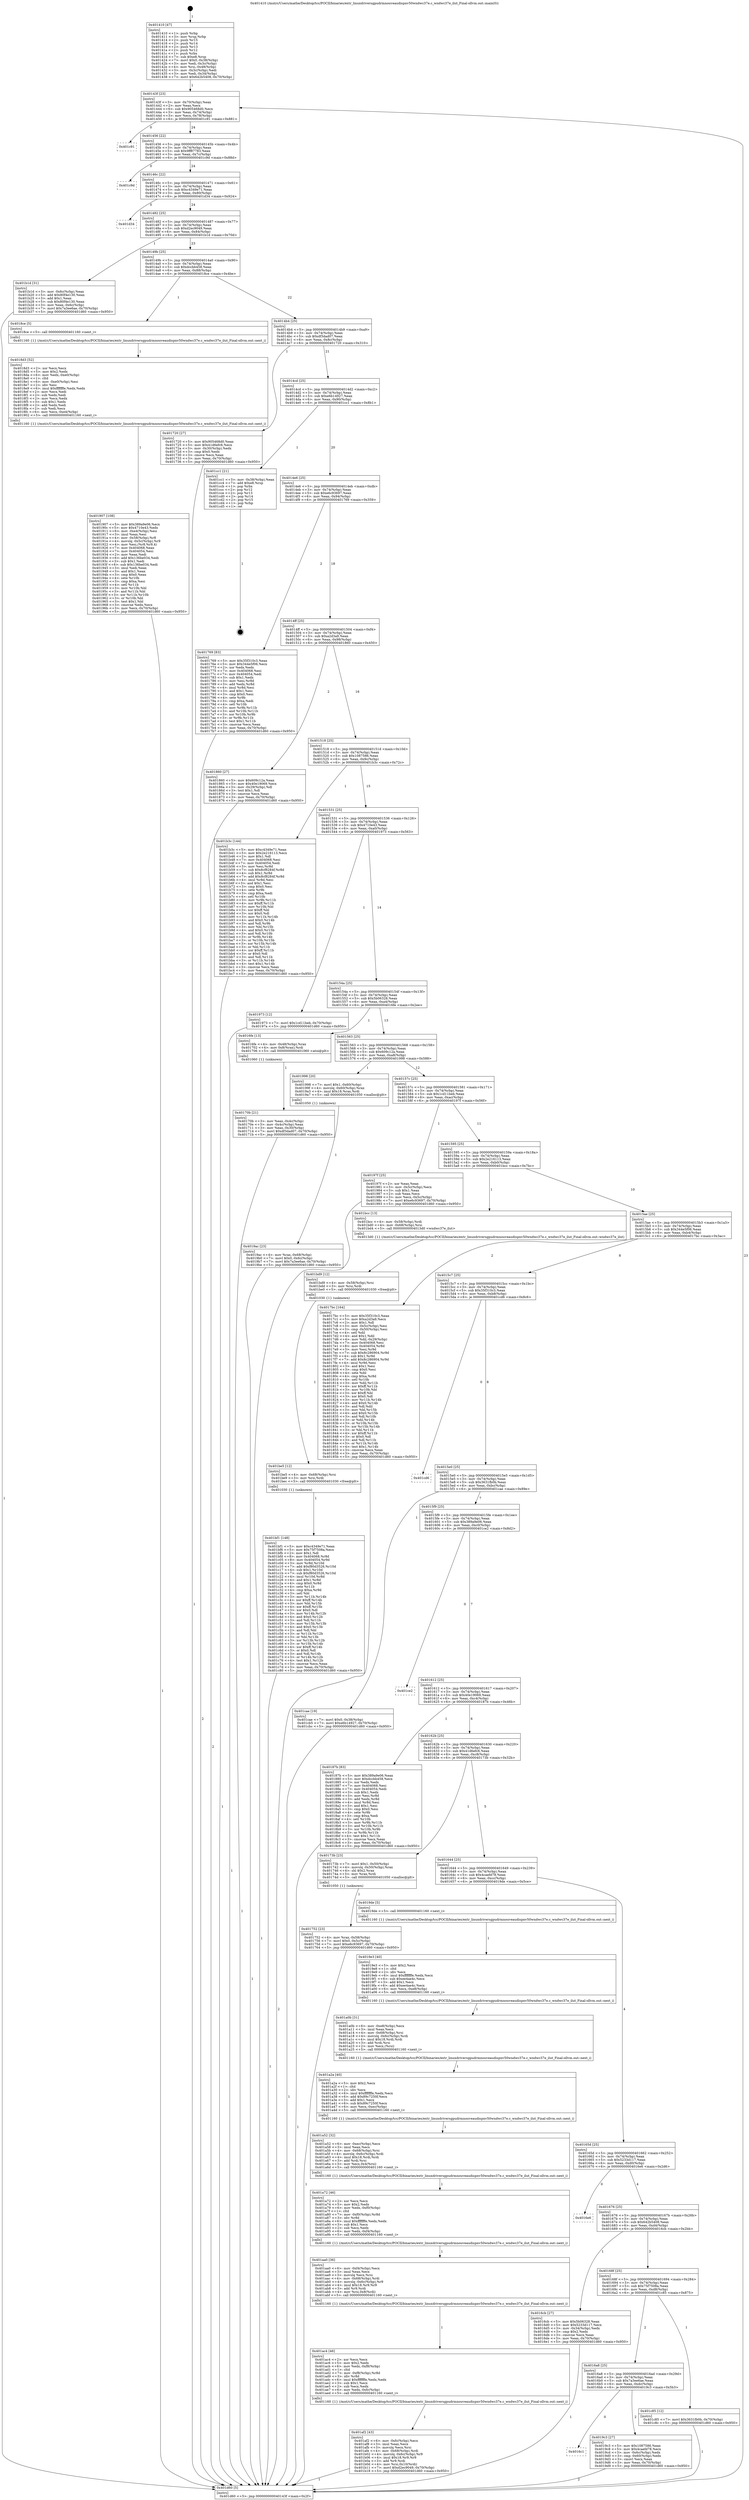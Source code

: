 digraph "0x401410" {
  label = "0x401410 (/mnt/c/Users/mathe/Desktop/tcc/POCII/binaries/extr_linuxdriversgpudrmnouveaudispnv50wndwc37e.c_wndwc37e_ilut_Final-ollvm.out::main(0))"
  labelloc = "t"
  node[shape=record]

  Entry [label="",width=0.3,height=0.3,shape=circle,fillcolor=black,style=filled]
  "0x40143f" [label="{
     0x40143f [23]\l
     | [instrs]\l
     &nbsp;&nbsp;0x40143f \<+3\>: mov -0x70(%rbp),%eax\l
     &nbsp;&nbsp;0x401442 \<+2\>: mov %eax,%ecx\l
     &nbsp;&nbsp;0x401444 \<+6\>: sub $0x905468d0,%ecx\l
     &nbsp;&nbsp;0x40144a \<+3\>: mov %eax,-0x74(%rbp)\l
     &nbsp;&nbsp;0x40144d \<+3\>: mov %ecx,-0x78(%rbp)\l
     &nbsp;&nbsp;0x401450 \<+6\>: je 0000000000401c91 \<main+0x881\>\l
  }"]
  "0x401c91" [label="{
     0x401c91\l
  }", style=dashed]
  "0x401456" [label="{
     0x401456 [22]\l
     | [instrs]\l
     &nbsp;&nbsp;0x401456 \<+5\>: jmp 000000000040145b \<main+0x4b\>\l
     &nbsp;&nbsp;0x40145b \<+3\>: mov -0x74(%rbp),%eax\l
     &nbsp;&nbsp;0x40145e \<+5\>: sub $0x9ff87783,%eax\l
     &nbsp;&nbsp;0x401463 \<+3\>: mov %eax,-0x7c(%rbp)\l
     &nbsp;&nbsp;0x401466 \<+6\>: je 0000000000401c9d \<main+0x88d\>\l
  }"]
  Exit [label="",width=0.3,height=0.3,shape=circle,fillcolor=black,style=filled,peripheries=2]
  "0x401c9d" [label="{
     0x401c9d\l
  }", style=dashed]
  "0x40146c" [label="{
     0x40146c [22]\l
     | [instrs]\l
     &nbsp;&nbsp;0x40146c \<+5\>: jmp 0000000000401471 \<main+0x61\>\l
     &nbsp;&nbsp;0x401471 \<+3\>: mov -0x74(%rbp),%eax\l
     &nbsp;&nbsp;0x401474 \<+5\>: sub $0xc4349e71,%eax\l
     &nbsp;&nbsp;0x401479 \<+3\>: mov %eax,-0x80(%rbp)\l
     &nbsp;&nbsp;0x40147c \<+6\>: je 0000000000401d34 \<main+0x924\>\l
  }"]
  "0x401bf1" [label="{
     0x401bf1 [148]\l
     | [instrs]\l
     &nbsp;&nbsp;0x401bf1 \<+5\>: mov $0xc4349e71,%eax\l
     &nbsp;&nbsp;0x401bf6 \<+5\>: mov $0x75f7508a,%ecx\l
     &nbsp;&nbsp;0x401bfb \<+2\>: mov $0x1,%dl\l
     &nbsp;&nbsp;0x401bfd \<+8\>: mov 0x404068,%r8d\l
     &nbsp;&nbsp;0x401c05 \<+8\>: mov 0x404054,%r9d\l
     &nbsp;&nbsp;0x401c0d \<+3\>: mov %r8d,%r10d\l
     &nbsp;&nbsp;0x401c10 \<+7\>: add $0xf80d3526,%r10d\l
     &nbsp;&nbsp;0x401c17 \<+4\>: sub $0x1,%r10d\l
     &nbsp;&nbsp;0x401c1b \<+7\>: sub $0xf80d3526,%r10d\l
     &nbsp;&nbsp;0x401c22 \<+4\>: imul %r10d,%r8d\l
     &nbsp;&nbsp;0x401c26 \<+4\>: and $0x1,%r8d\l
     &nbsp;&nbsp;0x401c2a \<+4\>: cmp $0x0,%r8d\l
     &nbsp;&nbsp;0x401c2e \<+4\>: sete %r11b\l
     &nbsp;&nbsp;0x401c32 \<+4\>: cmp $0xa,%r9d\l
     &nbsp;&nbsp;0x401c36 \<+3\>: setl %bl\l
     &nbsp;&nbsp;0x401c39 \<+3\>: mov %r11b,%r14b\l
     &nbsp;&nbsp;0x401c3c \<+4\>: xor $0xff,%r14b\l
     &nbsp;&nbsp;0x401c40 \<+3\>: mov %bl,%r15b\l
     &nbsp;&nbsp;0x401c43 \<+4\>: xor $0xff,%r15b\l
     &nbsp;&nbsp;0x401c47 \<+3\>: xor $0x0,%dl\l
     &nbsp;&nbsp;0x401c4a \<+3\>: mov %r14b,%r12b\l
     &nbsp;&nbsp;0x401c4d \<+4\>: and $0x0,%r12b\l
     &nbsp;&nbsp;0x401c51 \<+3\>: and %dl,%r11b\l
     &nbsp;&nbsp;0x401c54 \<+3\>: mov %r15b,%r13b\l
     &nbsp;&nbsp;0x401c57 \<+4\>: and $0x0,%r13b\l
     &nbsp;&nbsp;0x401c5b \<+2\>: and %dl,%bl\l
     &nbsp;&nbsp;0x401c5d \<+3\>: or %r11b,%r12b\l
     &nbsp;&nbsp;0x401c60 \<+3\>: or %bl,%r13b\l
     &nbsp;&nbsp;0x401c63 \<+3\>: xor %r13b,%r12b\l
     &nbsp;&nbsp;0x401c66 \<+3\>: or %r15b,%r14b\l
     &nbsp;&nbsp;0x401c69 \<+4\>: xor $0xff,%r14b\l
     &nbsp;&nbsp;0x401c6d \<+3\>: or $0x0,%dl\l
     &nbsp;&nbsp;0x401c70 \<+3\>: and %dl,%r14b\l
     &nbsp;&nbsp;0x401c73 \<+3\>: or %r14b,%r12b\l
     &nbsp;&nbsp;0x401c76 \<+4\>: test $0x1,%r12b\l
     &nbsp;&nbsp;0x401c7a \<+3\>: cmovne %ecx,%eax\l
     &nbsp;&nbsp;0x401c7d \<+3\>: mov %eax,-0x70(%rbp)\l
     &nbsp;&nbsp;0x401c80 \<+5\>: jmp 0000000000401d60 \<main+0x950\>\l
  }"]
  "0x401d34" [label="{
     0x401d34\l
  }", style=dashed]
  "0x401482" [label="{
     0x401482 [25]\l
     | [instrs]\l
     &nbsp;&nbsp;0x401482 \<+5\>: jmp 0000000000401487 \<main+0x77\>\l
     &nbsp;&nbsp;0x401487 \<+3\>: mov -0x74(%rbp),%eax\l
     &nbsp;&nbsp;0x40148a \<+5\>: sub $0xd2ec9049,%eax\l
     &nbsp;&nbsp;0x40148f \<+6\>: mov %eax,-0x84(%rbp)\l
     &nbsp;&nbsp;0x401495 \<+6\>: je 0000000000401b1d \<main+0x70d\>\l
  }"]
  "0x401be5" [label="{
     0x401be5 [12]\l
     | [instrs]\l
     &nbsp;&nbsp;0x401be5 \<+4\>: mov -0x68(%rbp),%rsi\l
     &nbsp;&nbsp;0x401be9 \<+3\>: mov %rsi,%rdi\l
     &nbsp;&nbsp;0x401bec \<+5\>: call 0000000000401030 \<free@plt\>\l
     | [calls]\l
     &nbsp;&nbsp;0x401030 \{1\} (unknown)\l
  }"]
  "0x401b1d" [label="{
     0x401b1d [31]\l
     | [instrs]\l
     &nbsp;&nbsp;0x401b1d \<+3\>: mov -0x6c(%rbp),%eax\l
     &nbsp;&nbsp;0x401b20 \<+5\>: add $0x80f4e130,%eax\l
     &nbsp;&nbsp;0x401b25 \<+3\>: add $0x1,%eax\l
     &nbsp;&nbsp;0x401b28 \<+5\>: sub $0x80f4e130,%eax\l
     &nbsp;&nbsp;0x401b2d \<+3\>: mov %eax,-0x6c(%rbp)\l
     &nbsp;&nbsp;0x401b30 \<+7\>: movl $0x7a3ee6ae,-0x70(%rbp)\l
     &nbsp;&nbsp;0x401b37 \<+5\>: jmp 0000000000401d60 \<main+0x950\>\l
  }"]
  "0x40149b" [label="{
     0x40149b [25]\l
     | [instrs]\l
     &nbsp;&nbsp;0x40149b \<+5\>: jmp 00000000004014a0 \<main+0x90\>\l
     &nbsp;&nbsp;0x4014a0 \<+3\>: mov -0x74(%rbp),%eax\l
     &nbsp;&nbsp;0x4014a3 \<+5\>: sub $0xdccbb458,%eax\l
     &nbsp;&nbsp;0x4014a8 \<+6\>: mov %eax,-0x88(%rbp)\l
     &nbsp;&nbsp;0x4014ae \<+6\>: je 00000000004018ce \<main+0x4be\>\l
  }"]
  "0x401bd9" [label="{
     0x401bd9 [12]\l
     | [instrs]\l
     &nbsp;&nbsp;0x401bd9 \<+4\>: mov -0x58(%rbp),%rsi\l
     &nbsp;&nbsp;0x401bdd \<+3\>: mov %rsi,%rdi\l
     &nbsp;&nbsp;0x401be0 \<+5\>: call 0000000000401030 \<free@plt\>\l
     | [calls]\l
     &nbsp;&nbsp;0x401030 \{1\} (unknown)\l
  }"]
  "0x4018ce" [label="{
     0x4018ce [5]\l
     | [instrs]\l
     &nbsp;&nbsp;0x4018ce \<+5\>: call 0000000000401160 \<next_i\>\l
     | [calls]\l
     &nbsp;&nbsp;0x401160 \{1\} (/mnt/c/Users/mathe/Desktop/tcc/POCII/binaries/extr_linuxdriversgpudrmnouveaudispnv50wndwc37e.c_wndwc37e_ilut_Final-ollvm.out::next_i)\l
  }"]
  "0x4014b4" [label="{
     0x4014b4 [25]\l
     | [instrs]\l
     &nbsp;&nbsp;0x4014b4 \<+5\>: jmp 00000000004014b9 \<main+0xa9\>\l
     &nbsp;&nbsp;0x4014b9 \<+3\>: mov -0x74(%rbp),%eax\l
     &nbsp;&nbsp;0x4014bc \<+5\>: sub $0xdf3dad07,%eax\l
     &nbsp;&nbsp;0x4014c1 \<+6\>: mov %eax,-0x8c(%rbp)\l
     &nbsp;&nbsp;0x4014c7 \<+6\>: je 0000000000401720 \<main+0x310\>\l
  }"]
  "0x401af2" [label="{
     0x401af2 [43]\l
     | [instrs]\l
     &nbsp;&nbsp;0x401af2 \<+6\>: mov -0xfc(%rbp),%ecx\l
     &nbsp;&nbsp;0x401af8 \<+3\>: imul %eax,%ecx\l
     &nbsp;&nbsp;0x401afb \<+3\>: movslq %ecx,%rsi\l
     &nbsp;&nbsp;0x401afe \<+4\>: mov -0x68(%rbp),%rdi\l
     &nbsp;&nbsp;0x401b02 \<+4\>: movslq -0x6c(%rbp),%r9\l
     &nbsp;&nbsp;0x401b06 \<+4\>: imul $0x18,%r9,%r9\l
     &nbsp;&nbsp;0x401b0a \<+3\>: add %r9,%rdi\l
     &nbsp;&nbsp;0x401b0d \<+4\>: mov %rsi,0x10(%rdi)\l
     &nbsp;&nbsp;0x401b11 \<+7\>: movl $0xd2ec9049,-0x70(%rbp)\l
     &nbsp;&nbsp;0x401b18 \<+5\>: jmp 0000000000401d60 \<main+0x950\>\l
  }"]
  "0x401720" [label="{
     0x401720 [27]\l
     | [instrs]\l
     &nbsp;&nbsp;0x401720 \<+5\>: mov $0x905468d0,%eax\l
     &nbsp;&nbsp;0x401725 \<+5\>: mov $0x41d6efc6,%ecx\l
     &nbsp;&nbsp;0x40172a \<+3\>: mov -0x30(%rbp),%edx\l
     &nbsp;&nbsp;0x40172d \<+3\>: cmp $0x0,%edx\l
     &nbsp;&nbsp;0x401730 \<+3\>: cmove %ecx,%eax\l
     &nbsp;&nbsp;0x401733 \<+3\>: mov %eax,-0x70(%rbp)\l
     &nbsp;&nbsp;0x401736 \<+5\>: jmp 0000000000401d60 \<main+0x950\>\l
  }"]
  "0x4014cd" [label="{
     0x4014cd [25]\l
     | [instrs]\l
     &nbsp;&nbsp;0x4014cd \<+5\>: jmp 00000000004014d2 \<main+0xc2\>\l
     &nbsp;&nbsp;0x4014d2 \<+3\>: mov -0x74(%rbp),%eax\l
     &nbsp;&nbsp;0x4014d5 \<+5\>: sub $0xe6b14927,%eax\l
     &nbsp;&nbsp;0x4014da \<+6\>: mov %eax,-0x90(%rbp)\l
     &nbsp;&nbsp;0x4014e0 \<+6\>: je 0000000000401cc1 \<main+0x8b1\>\l
  }"]
  "0x401ac4" [label="{
     0x401ac4 [46]\l
     | [instrs]\l
     &nbsp;&nbsp;0x401ac4 \<+2\>: xor %ecx,%ecx\l
     &nbsp;&nbsp;0x401ac6 \<+5\>: mov $0x2,%edx\l
     &nbsp;&nbsp;0x401acb \<+6\>: mov %edx,-0xf8(%rbp)\l
     &nbsp;&nbsp;0x401ad1 \<+1\>: cltd\l
     &nbsp;&nbsp;0x401ad2 \<+7\>: mov -0xf8(%rbp),%r8d\l
     &nbsp;&nbsp;0x401ad9 \<+3\>: idiv %r8d\l
     &nbsp;&nbsp;0x401adc \<+6\>: imul $0xfffffffe,%edx,%edx\l
     &nbsp;&nbsp;0x401ae2 \<+3\>: sub $0x1,%ecx\l
     &nbsp;&nbsp;0x401ae5 \<+2\>: sub %ecx,%edx\l
     &nbsp;&nbsp;0x401ae7 \<+6\>: mov %edx,-0xfc(%rbp)\l
     &nbsp;&nbsp;0x401aed \<+5\>: call 0000000000401160 \<next_i\>\l
     | [calls]\l
     &nbsp;&nbsp;0x401160 \{1\} (/mnt/c/Users/mathe/Desktop/tcc/POCII/binaries/extr_linuxdriversgpudrmnouveaudispnv50wndwc37e.c_wndwc37e_ilut_Final-ollvm.out::next_i)\l
  }"]
  "0x401cc1" [label="{
     0x401cc1 [21]\l
     | [instrs]\l
     &nbsp;&nbsp;0x401cc1 \<+3\>: mov -0x38(%rbp),%eax\l
     &nbsp;&nbsp;0x401cc4 \<+7\>: add $0xe8,%rsp\l
     &nbsp;&nbsp;0x401ccb \<+1\>: pop %rbx\l
     &nbsp;&nbsp;0x401ccc \<+2\>: pop %r12\l
     &nbsp;&nbsp;0x401cce \<+2\>: pop %r13\l
     &nbsp;&nbsp;0x401cd0 \<+2\>: pop %r14\l
     &nbsp;&nbsp;0x401cd2 \<+2\>: pop %r15\l
     &nbsp;&nbsp;0x401cd4 \<+1\>: pop %rbp\l
     &nbsp;&nbsp;0x401cd5 \<+1\>: ret\l
  }"]
  "0x4014e6" [label="{
     0x4014e6 [25]\l
     | [instrs]\l
     &nbsp;&nbsp;0x4014e6 \<+5\>: jmp 00000000004014eb \<main+0xdb\>\l
     &nbsp;&nbsp;0x4014eb \<+3\>: mov -0x74(%rbp),%eax\l
     &nbsp;&nbsp;0x4014ee \<+5\>: sub $0xe6c93697,%eax\l
     &nbsp;&nbsp;0x4014f3 \<+6\>: mov %eax,-0x94(%rbp)\l
     &nbsp;&nbsp;0x4014f9 \<+6\>: je 0000000000401769 \<main+0x359\>\l
  }"]
  "0x401aa0" [label="{
     0x401aa0 [36]\l
     | [instrs]\l
     &nbsp;&nbsp;0x401aa0 \<+6\>: mov -0xf4(%rbp),%ecx\l
     &nbsp;&nbsp;0x401aa6 \<+3\>: imul %eax,%ecx\l
     &nbsp;&nbsp;0x401aa9 \<+3\>: movslq %ecx,%rsi\l
     &nbsp;&nbsp;0x401aac \<+4\>: mov -0x68(%rbp),%rdi\l
     &nbsp;&nbsp;0x401ab0 \<+4\>: movslq -0x6c(%rbp),%r9\l
     &nbsp;&nbsp;0x401ab4 \<+4\>: imul $0x18,%r9,%r9\l
     &nbsp;&nbsp;0x401ab8 \<+3\>: add %r9,%rdi\l
     &nbsp;&nbsp;0x401abb \<+4\>: mov %rsi,0x8(%rdi)\l
     &nbsp;&nbsp;0x401abf \<+5\>: call 0000000000401160 \<next_i\>\l
     | [calls]\l
     &nbsp;&nbsp;0x401160 \{1\} (/mnt/c/Users/mathe/Desktop/tcc/POCII/binaries/extr_linuxdriversgpudrmnouveaudispnv50wndwc37e.c_wndwc37e_ilut_Final-ollvm.out::next_i)\l
  }"]
  "0x401769" [label="{
     0x401769 [83]\l
     | [instrs]\l
     &nbsp;&nbsp;0x401769 \<+5\>: mov $0x35f310c3,%eax\l
     &nbsp;&nbsp;0x40176e \<+5\>: mov $0x344e5f06,%ecx\l
     &nbsp;&nbsp;0x401773 \<+2\>: xor %edx,%edx\l
     &nbsp;&nbsp;0x401775 \<+7\>: mov 0x404068,%esi\l
     &nbsp;&nbsp;0x40177c \<+7\>: mov 0x404054,%edi\l
     &nbsp;&nbsp;0x401783 \<+3\>: sub $0x1,%edx\l
     &nbsp;&nbsp;0x401786 \<+3\>: mov %esi,%r8d\l
     &nbsp;&nbsp;0x401789 \<+3\>: add %edx,%r8d\l
     &nbsp;&nbsp;0x40178c \<+4\>: imul %r8d,%esi\l
     &nbsp;&nbsp;0x401790 \<+3\>: and $0x1,%esi\l
     &nbsp;&nbsp;0x401793 \<+3\>: cmp $0x0,%esi\l
     &nbsp;&nbsp;0x401796 \<+4\>: sete %r9b\l
     &nbsp;&nbsp;0x40179a \<+3\>: cmp $0xa,%edi\l
     &nbsp;&nbsp;0x40179d \<+4\>: setl %r10b\l
     &nbsp;&nbsp;0x4017a1 \<+3\>: mov %r9b,%r11b\l
     &nbsp;&nbsp;0x4017a4 \<+3\>: and %r10b,%r11b\l
     &nbsp;&nbsp;0x4017a7 \<+3\>: xor %r10b,%r9b\l
     &nbsp;&nbsp;0x4017aa \<+3\>: or %r9b,%r11b\l
     &nbsp;&nbsp;0x4017ad \<+4\>: test $0x1,%r11b\l
     &nbsp;&nbsp;0x4017b1 \<+3\>: cmovne %ecx,%eax\l
     &nbsp;&nbsp;0x4017b4 \<+3\>: mov %eax,-0x70(%rbp)\l
     &nbsp;&nbsp;0x4017b7 \<+5\>: jmp 0000000000401d60 \<main+0x950\>\l
  }"]
  "0x4014ff" [label="{
     0x4014ff [25]\l
     | [instrs]\l
     &nbsp;&nbsp;0x4014ff \<+5\>: jmp 0000000000401504 \<main+0xf4\>\l
     &nbsp;&nbsp;0x401504 \<+3\>: mov -0x74(%rbp),%eax\l
     &nbsp;&nbsp;0x401507 \<+5\>: sub $0xa2d3a9,%eax\l
     &nbsp;&nbsp;0x40150c \<+6\>: mov %eax,-0x98(%rbp)\l
     &nbsp;&nbsp;0x401512 \<+6\>: je 0000000000401860 \<main+0x450\>\l
  }"]
  "0x401a72" [label="{
     0x401a72 [46]\l
     | [instrs]\l
     &nbsp;&nbsp;0x401a72 \<+2\>: xor %ecx,%ecx\l
     &nbsp;&nbsp;0x401a74 \<+5\>: mov $0x2,%edx\l
     &nbsp;&nbsp;0x401a79 \<+6\>: mov %edx,-0xf0(%rbp)\l
     &nbsp;&nbsp;0x401a7f \<+1\>: cltd\l
     &nbsp;&nbsp;0x401a80 \<+7\>: mov -0xf0(%rbp),%r8d\l
     &nbsp;&nbsp;0x401a87 \<+3\>: idiv %r8d\l
     &nbsp;&nbsp;0x401a8a \<+6\>: imul $0xfffffffe,%edx,%edx\l
     &nbsp;&nbsp;0x401a90 \<+3\>: sub $0x1,%ecx\l
     &nbsp;&nbsp;0x401a93 \<+2\>: sub %ecx,%edx\l
     &nbsp;&nbsp;0x401a95 \<+6\>: mov %edx,-0xf4(%rbp)\l
     &nbsp;&nbsp;0x401a9b \<+5\>: call 0000000000401160 \<next_i\>\l
     | [calls]\l
     &nbsp;&nbsp;0x401160 \{1\} (/mnt/c/Users/mathe/Desktop/tcc/POCII/binaries/extr_linuxdriversgpudrmnouveaudispnv50wndwc37e.c_wndwc37e_ilut_Final-ollvm.out::next_i)\l
  }"]
  "0x401860" [label="{
     0x401860 [27]\l
     | [instrs]\l
     &nbsp;&nbsp;0x401860 \<+5\>: mov $0x609c12a,%eax\l
     &nbsp;&nbsp;0x401865 \<+5\>: mov $0x40e19069,%ecx\l
     &nbsp;&nbsp;0x40186a \<+3\>: mov -0x29(%rbp),%dl\l
     &nbsp;&nbsp;0x40186d \<+3\>: test $0x1,%dl\l
     &nbsp;&nbsp;0x401870 \<+3\>: cmovne %ecx,%eax\l
     &nbsp;&nbsp;0x401873 \<+3\>: mov %eax,-0x70(%rbp)\l
     &nbsp;&nbsp;0x401876 \<+5\>: jmp 0000000000401d60 \<main+0x950\>\l
  }"]
  "0x401518" [label="{
     0x401518 [25]\l
     | [instrs]\l
     &nbsp;&nbsp;0x401518 \<+5\>: jmp 000000000040151d \<main+0x10d\>\l
     &nbsp;&nbsp;0x40151d \<+3\>: mov -0x74(%rbp),%eax\l
     &nbsp;&nbsp;0x401520 \<+5\>: sub $0x1087586,%eax\l
     &nbsp;&nbsp;0x401525 \<+6\>: mov %eax,-0x9c(%rbp)\l
     &nbsp;&nbsp;0x40152b \<+6\>: je 0000000000401b3c \<main+0x72c\>\l
  }"]
  "0x401a52" [label="{
     0x401a52 [32]\l
     | [instrs]\l
     &nbsp;&nbsp;0x401a52 \<+6\>: mov -0xec(%rbp),%ecx\l
     &nbsp;&nbsp;0x401a58 \<+3\>: imul %eax,%ecx\l
     &nbsp;&nbsp;0x401a5b \<+4\>: mov -0x68(%rbp),%rsi\l
     &nbsp;&nbsp;0x401a5f \<+4\>: movslq -0x6c(%rbp),%rdi\l
     &nbsp;&nbsp;0x401a63 \<+4\>: imul $0x18,%rdi,%rdi\l
     &nbsp;&nbsp;0x401a67 \<+3\>: add %rdi,%rsi\l
     &nbsp;&nbsp;0x401a6a \<+3\>: mov %ecx,0x4(%rsi)\l
     &nbsp;&nbsp;0x401a6d \<+5\>: call 0000000000401160 \<next_i\>\l
     | [calls]\l
     &nbsp;&nbsp;0x401160 \{1\} (/mnt/c/Users/mathe/Desktop/tcc/POCII/binaries/extr_linuxdriversgpudrmnouveaudispnv50wndwc37e.c_wndwc37e_ilut_Final-ollvm.out::next_i)\l
  }"]
  "0x401b3c" [label="{
     0x401b3c [144]\l
     | [instrs]\l
     &nbsp;&nbsp;0x401b3c \<+5\>: mov $0xc4349e71,%eax\l
     &nbsp;&nbsp;0x401b41 \<+5\>: mov $0x2e216113,%ecx\l
     &nbsp;&nbsp;0x401b46 \<+2\>: mov $0x1,%dl\l
     &nbsp;&nbsp;0x401b48 \<+7\>: mov 0x404068,%esi\l
     &nbsp;&nbsp;0x401b4f \<+7\>: mov 0x404054,%edi\l
     &nbsp;&nbsp;0x401b56 \<+3\>: mov %esi,%r8d\l
     &nbsp;&nbsp;0x401b59 \<+7\>: sub $0x8cf8284f,%r8d\l
     &nbsp;&nbsp;0x401b60 \<+4\>: sub $0x1,%r8d\l
     &nbsp;&nbsp;0x401b64 \<+7\>: add $0x8cf8284f,%r8d\l
     &nbsp;&nbsp;0x401b6b \<+4\>: imul %r8d,%esi\l
     &nbsp;&nbsp;0x401b6f \<+3\>: and $0x1,%esi\l
     &nbsp;&nbsp;0x401b72 \<+3\>: cmp $0x0,%esi\l
     &nbsp;&nbsp;0x401b75 \<+4\>: sete %r9b\l
     &nbsp;&nbsp;0x401b79 \<+3\>: cmp $0xa,%edi\l
     &nbsp;&nbsp;0x401b7c \<+4\>: setl %r10b\l
     &nbsp;&nbsp;0x401b80 \<+3\>: mov %r9b,%r11b\l
     &nbsp;&nbsp;0x401b83 \<+4\>: xor $0xff,%r11b\l
     &nbsp;&nbsp;0x401b87 \<+3\>: mov %r10b,%bl\l
     &nbsp;&nbsp;0x401b8a \<+3\>: xor $0xff,%bl\l
     &nbsp;&nbsp;0x401b8d \<+3\>: xor $0x0,%dl\l
     &nbsp;&nbsp;0x401b90 \<+3\>: mov %r11b,%r14b\l
     &nbsp;&nbsp;0x401b93 \<+4\>: and $0x0,%r14b\l
     &nbsp;&nbsp;0x401b97 \<+3\>: and %dl,%r9b\l
     &nbsp;&nbsp;0x401b9a \<+3\>: mov %bl,%r15b\l
     &nbsp;&nbsp;0x401b9d \<+4\>: and $0x0,%r15b\l
     &nbsp;&nbsp;0x401ba1 \<+3\>: and %dl,%r10b\l
     &nbsp;&nbsp;0x401ba4 \<+3\>: or %r9b,%r14b\l
     &nbsp;&nbsp;0x401ba7 \<+3\>: or %r10b,%r15b\l
     &nbsp;&nbsp;0x401baa \<+3\>: xor %r15b,%r14b\l
     &nbsp;&nbsp;0x401bad \<+3\>: or %bl,%r11b\l
     &nbsp;&nbsp;0x401bb0 \<+4\>: xor $0xff,%r11b\l
     &nbsp;&nbsp;0x401bb4 \<+3\>: or $0x0,%dl\l
     &nbsp;&nbsp;0x401bb7 \<+3\>: and %dl,%r11b\l
     &nbsp;&nbsp;0x401bba \<+3\>: or %r11b,%r14b\l
     &nbsp;&nbsp;0x401bbd \<+4\>: test $0x1,%r14b\l
     &nbsp;&nbsp;0x401bc1 \<+3\>: cmovne %ecx,%eax\l
     &nbsp;&nbsp;0x401bc4 \<+3\>: mov %eax,-0x70(%rbp)\l
     &nbsp;&nbsp;0x401bc7 \<+5\>: jmp 0000000000401d60 \<main+0x950\>\l
  }"]
  "0x401531" [label="{
     0x401531 [25]\l
     | [instrs]\l
     &nbsp;&nbsp;0x401531 \<+5\>: jmp 0000000000401536 \<main+0x126\>\l
     &nbsp;&nbsp;0x401536 \<+3\>: mov -0x74(%rbp),%eax\l
     &nbsp;&nbsp;0x401539 \<+5\>: sub $0x4710e43,%eax\l
     &nbsp;&nbsp;0x40153e \<+6\>: mov %eax,-0xa0(%rbp)\l
     &nbsp;&nbsp;0x401544 \<+6\>: je 0000000000401973 \<main+0x563\>\l
  }"]
  "0x401a2a" [label="{
     0x401a2a [40]\l
     | [instrs]\l
     &nbsp;&nbsp;0x401a2a \<+5\>: mov $0x2,%ecx\l
     &nbsp;&nbsp;0x401a2f \<+1\>: cltd\l
     &nbsp;&nbsp;0x401a30 \<+2\>: idiv %ecx\l
     &nbsp;&nbsp;0x401a32 \<+6\>: imul $0xfffffffe,%edx,%ecx\l
     &nbsp;&nbsp;0x401a38 \<+6\>: add $0x89c7250f,%ecx\l
     &nbsp;&nbsp;0x401a3e \<+3\>: add $0x1,%ecx\l
     &nbsp;&nbsp;0x401a41 \<+6\>: sub $0x89c7250f,%ecx\l
     &nbsp;&nbsp;0x401a47 \<+6\>: mov %ecx,-0xec(%rbp)\l
     &nbsp;&nbsp;0x401a4d \<+5\>: call 0000000000401160 \<next_i\>\l
     | [calls]\l
     &nbsp;&nbsp;0x401160 \{1\} (/mnt/c/Users/mathe/Desktop/tcc/POCII/binaries/extr_linuxdriversgpudrmnouveaudispnv50wndwc37e.c_wndwc37e_ilut_Final-ollvm.out::next_i)\l
  }"]
  "0x401973" [label="{
     0x401973 [12]\l
     | [instrs]\l
     &nbsp;&nbsp;0x401973 \<+7\>: movl $0x1cd11beb,-0x70(%rbp)\l
     &nbsp;&nbsp;0x40197a \<+5\>: jmp 0000000000401d60 \<main+0x950\>\l
  }"]
  "0x40154a" [label="{
     0x40154a [25]\l
     | [instrs]\l
     &nbsp;&nbsp;0x40154a \<+5\>: jmp 000000000040154f \<main+0x13f\>\l
     &nbsp;&nbsp;0x40154f \<+3\>: mov -0x74(%rbp),%eax\l
     &nbsp;&nbsp;0x401552 \<+5\>: sub $0x5b06328,%eax\l
     &nbsp;&nbsp;0x401557 \<+6\>: mov %eax,-0xa4(%rbp)\l
     &nbsp;&nbsp;0x40155d \<+6\>: je 00000000004016fe \<main+0x2ee\>\l
  }"]
  "0x401a0b" [label="{
     0x401a0b [31]\l
     | [instrs]\l
     &nbsp;&nbsp;0x401a0b \<+6\>: mov -0xe8(%rbp),%ecx\l
     &nbsp;&nbsp;0x401a11 \<+3\>: imul %eax,%ecx\l
     &nbsp;&nbsp;0x401a14 \<+4\>: mov -0x68(%rbp),%rsi\l
     &nbsp;&nbsp;0x401a18 \<+4\>: movslq -0x6c(%rbp),%rdi\l
     &nbsp;&nbsp;0x401a1c \<+4\>: imul $0x18,%rdi,%rdi\l
     &nbsp;&nbsp;0x401a20 \<+3\>: add %rdi,%rsi\l
     &nbsp;&nbsp;0x401a23 \<+2\>: mov %ecx,(%rsi)\l
     &nbsp;&nbsp;0x401a25 \<+5\>: call 0000000000401160 \<next_i\>\l
     | [calls]\l
     &nbsp;&nbsp;0x401160 \{1\} (/mnt/c/Users/mathe/Desktop/tcc/POCII/binaries/extr_linuxdriversgpudrmnouveaudispnv50wndwc37e.c_wndwc37e_ilut_Final-ollvm.out::next_i)\l
  }"]
  "0x4016fe" [label="{
     0x4016fe [13]\l
     | [instrs]\l
     &nbsp;&nbsp;0x4016fe \<+4\>: mov -0x48(%rbp),%rax\l
     &nbsp;&nbsp;0x401702 \<+4\>: mov 0x8(%rax),%rdi\l
     &nbsp;&nbsp;0x401706 \<+5\>: call 0000000000401060 \<atoi@plt\>\l
     | [calls]\l
     &nbsp;&nbsp;0x401060 \{1\} (unknown)\l
  }"]
  "0x401563" [label="{
     0x401563 [25]\l
     | [instrs]\l
     &nbsp;&nbsp;0x401563 \<+5\>: jmp 0000000000401568 \<main+0x158\>\l
     &nbsp;&nbsp;0x401568 \<+3\>: mov -0x74(%rbp),%eax\l
     &nbsp;&nbsp;0x40156b \<+5\>: sub $0x609c12a,%eax\l
     &nbsp;&nbsp;0x401570 \<+6\>: mov %eax,-0xa8(%rbp)\l
     &nbsp;&nbsp;0x401576 \<+6\>: je 0000000000401998 \<main+0x588\>\l
  }"]
  "0x4019e3" [label="{
     0x4019e3 [40]\l
     | [instrs]\l
     &nbsp;&nbsp;0x4019e3 \<+5\>: mov $0x2,%ecx\l
     &nbsp;&nbsp;0x4019e8 \<+1\>: cltd\l
     &nbsp;&nbsp;0x4019e9 \<+2\>: idiv %ecx\l
     &nbsp;&nbsp;0x4019eb \<+6\>: imul $0xfffffffe,%edx,%ecx\l
     &nbsp;&nbsp;0x4019f1 \<+6\>: sub $0xee4ae4c,%ecx\l
     &nbsp;&nbsp;0x4019f7 \<+3\>: add $0x1,%ecx\l
     &nbsp;&nbsp;0x4019fa \<+6\>: add $0xee4ae4c,%ecx\l
     &nbsp;&nbsp;0x401a00 \<+6\>: mov %ecx,-0xe8(%rbp)\l
     &nbsp;&nbsp;0x401a06 \<+5\>: call 0000000000401160 \<next_i\>\l
     | [calls]\l
     &nbsp;&nbsp;0x401160 \{1\} (/mnt/c/Users/mathe/Desktop/tcc/POCII/binaries/extr_linuxdriversgpudrmnouveaudispnv50wndwc37e.c_wndwc37e_ilut_Final-ollvm.out::next_i)\l
  }"]
  "0x401998" [label="{
     0x401998 [20]\l
     | [instrs]\l
     &nbsp;&nbsp;0x401998 \<+7\>: movl $0x1,-0x60(%rbp)\l
     &nbsp;&nbsp;0x40199f \<+4\>: movslq -0x60(%rbp),%rax\l
     &nbsp;&nbsp;0x4019a3 \<+4\>: imul $0x18,%rax,%rdi\l
     &nbsp;&nbsp;0x4019a7 \<+5\>: call 0000000000401050 \<malloc@plt\>\l
     | [calls]\l
     &nbsp;&nbsp;0x401050 \{1\} (unknown)\l
  }"]
  "0x40157c" [label="{
     0x40157c [25]\l
     | [instrs]\l
     &nbsp;&nbsp;0x40157c \<+5\>: jmp 0000000000401581 \<main+0x171\>\l
     &nbsp;&nbsp;0x401581 \<+3\>: mov -0x74(%rbp),%eax\l
     &nbsp;&nbsp;0x401584 \<+5\>: sub $0x1cd11beb,%eax\l
     &nbsp;&nbsp;0x401589 \<+6\>: mov %eax,-0xac(%rbp)\l
     &nbsp;&nbsp;0x40158f \<+6\>: je 000000000040197f \<main+0x56f\>\l
  }"]
  "0x4016c1" [label="{
     0x4016c1\l
  }", style=dashed]
  "0x40197f" [label="{
     0x40197f [25]\l
     | [instrs]\l
     &nbsp;&nbsp;0x40197f \<+2\>: xor %eax,%eax\l
     &nbsp;&nbsp;0x401981 \<+3\>: mov -0x5c(%rbp),%ecx\l
     &nbsp;&nbsp;0x401984 \<+3\>: sub $0x1,%eax\l
     &nbsp;&nbsp;0x401987 \<+2\>: sub %eax,%ecx\l
     &nbsp;&nbsp;0x401989 \<+3\>: mov %ecx,-0x5c(%rbp)\l
     &nbsp;&nbsp;0x40198c \<+7\>: movl $0xe6c93697,-0x70(%rbp)\l
     &nbsp;&nbsp;0x401993 \<+5\>: jmp 0000000000401d60 \<main+0x950\>\l
  }"]
  "0x401595" [label="{
     0x401595 [25]\l
     | [instrs]\l
     &nbsp;&nbsp;0x401595 \<+5\>: jmp 000000000040159a \<main+0x18a\>\l
     &nbsp;&nbsp;0x40159a \<+3\>: mov -0x74(%rbp),%eax\l
     &nbsp;&nbsp;0x40159d \<+5\>: sub $0x2e216113,%eax\l
     &nbsp;&nbsp;0x4015a2 \<+6\>: mov %eax,-0xb0(%rbp)\l
     &nbsp;&nbsp;0x4015a8 \<+6\>: je 0000000000401bcc \<main+0x7bc\>\l
  }"]
  "0x4019c3" [label="{
     0x4019c3 [27]\l
     | [instrs]\l
     &nbsp;&nbsp;0x4019c3 \<+5\>: mov $0x1087586,%eax\l
     &nbsp;&nbsp;0x4019c8 \<+5\>: mov $0x4caefd78,%ecx\l
     &nbsp;&nbsp;0x4019cd \<+3\>: mov -0x6c(%rbp),%edx\l
     &nbsp;&nbsp;0x4019d0 \<+3\>: cmp -0x60(%rbp),%edx\l
     &nbsp;&nbsp;0x4019d3 \<+3\>: cmovl %ecx,%eax\l
     &nbsp;&nbsp;0x4019d6 \<+3\>: mov %eax,-0x70(%rbp)\l
     &nbsp;&nbsp;0x4019d9 \<+5\>: jmp 0000000000401d60 \<main+0x950\>\l
  }"]
  "0x401bcc" [label="{
     0x401bcc [13]\l
     | [instrs]\l
     &nbsp;&nbsp;0x401bcc \<+4\>: mov -0x58(%rbp),%rdi\l
     &nbsp;&nbsp;0x401bd0 \<+4\>: mov -0x68(%rbp),%rsi\l
     &nbsp;&nbsp;0x401bd4 \<+5\>: call 00000000004013d0 \<wndwc37e_ilut\>\l
     | [calls]\l
     &nbsp;&nbsp;0x4013d0 \{1\} (/mnt/c/Users/mathe/Desktop/tcc/POCII/binaries/extr_linuxdriversgpudrmnouveaudispnv50wndwc37e.c_wndwc37e_ilut_Final-ollvm.out::wndwc37e_ilut)\l
  }"]
  "0x4015ae" [label="{
     0x4015ae [25]\l
     | [instrs]\l
     &nbsp;&nbsp;0x4015ae \<+5\>: jmp 00000000004015b3 \<main+0x1a3\>\l
     &nbsp;&nbsp;0x4015b3 \<+3\>: mov -0x74(%rbp),%eax\l
     &nbsp;&nbsp;0x4015b6 \<+5\>: sub $0x344e5f06,%eax\l
     &nbsp;&nbsp;0x4015bb \<+6\>: mov %eax,-0xb4(%rbp)\l
     &nbsp;&nbsp;0x4015c1 \<+6\>: je 00000000004017bc \<main+0x3ac\>\l
  }"]
  "0x4016a8" [label="{
     0x4016a8 [25]\l
     | [instrs]\l
     &nbsp;&nbsp;0x4016a8 \<+5\>: jmp 00000000004016ad \<main+0x29d\>\l
     &nbsp;&nbsp;0x4016ad \<+3\>: mov -0x74(%rbp),%eax\l
     &nbsp;&nbsp;0x4016b0 \<+5\>: sub $0x7a3ee6ae,%eax\l
     &nbsp;&nbsp;0x4016b5 \<+6\>: mov %eax,-0xdc(%rbp)\l
     &nbsp;&nbsp;0x4016bb \<+6\>: je 00000000004019c3 \<main+0x5b3\>\l
  }"]
  "0x4017bc" [label="{
     0x4017bc [164]\l
     | [instrs]\l
     &nbsp;&nbsp;0x4017bc \<+5\>: mov $0x35f310c3,%eax\l
     &nbsp;&nbsp;0x4017c1 \<+5\>: mov $0xa2d3a9,%ecx\l
     &nbsp;&nbsp;0x4017c6 \<+2\>: mov $0x1,%dl\l
     &nbsp;&nbsp;0x4017c8 \<+3\>: mov -0x5c(%rbp),%esi\l
     &nbsp;&nbsp;0x4017cb \<+3\>: cmp -0x50(%rbp),%esi\l
     &nbsp;&nbsp;0x4017ce \<+4\>: setl %dil\l
     &nbsp;&nbsp;0x4017d2 \<+4\>: and $0x1,%dil\l
     &nbsp;&nbsp;0x4017d6 \<+4\>: mov %dil,-0x29(%rbp)\l
     &nbsp;&nbsp;0x4017da \<+7\>: mov 0x404068,%esi\l
     &nbsp;&nbsp;0x4017e1 \<+8\>: mov 0x404054,%r8d\l
     &nbsp;&nbsp;0x4017e9 \<+3\>: mov %esi,%r9d\l
     &nbsp;&nbsp;0x4017ec \<+7\>: sub $0x8c286904,%r9d\l
     &nbsp;&nbsp;0x4017f3 \<+4\>: sub $0x1,%r9d\l
     &nbsp;&nbsp;0x4017f7 \<+7\>: add $0x8c286904,%r9d\l
     &nbsp;&nbsp;0x4017fe \<+4\>: imul %r9d,%esi\l
     &nbsp;&nbsp;0x401802 \<+3\>: and $0x1,%esi\l
     &nbsp;&nbsp;0x401805 \<+3\>: cmp $0x0,%esi\l
     &nbsp;&nbsp;0x401808 \<+4\>: sete %dil\l
     &nbsp;&nbsp;0x40180c \<+4\>: cmp $0xa,%r8d\l
     &nbsp;&nbsp;0x401810 \<+4\>: setl %r10b\l
     &nbsp;&nbsp;0x401814 \<+3\>: mov %dil,%r11b\l
     &nbsp;&nbsp;0x401817 \<+4\>: xor $0xff,%r11b\l
     &nbsp;&nbsp;0x40181b \<+3\>: mov %r10b,%bl\l
     &nbsp;&nbsp;0x40181e \<+3\>: xor $0xff,%bl\l
     &nbsp;&nbsp;0x401821 \<+3\>: xor $0x0,%dl\l
     &nbsp;&nbsp;0x401824 \<+3\>: mov %r11b,%r14b\l
     &nbsp;&nbsp;0x401827 \<+4\>: and $0x0,%r14b\l
     &nbsp;&nbsp;0x40182b \<+3\>: and %dl,%dil\l
     &nbsp;&nbsp;0x40182e \<+3\>: mov %bl,%r15b\l
     &nbsp;&nbsp;0x401831 \<+4\>: and $0x0,%r15b\l
     &nbsp;&nbsp;0x401835 \<+3\>: and %dl,%r10b\l
     &nbsp;&nbsp;0x401838 \<+3\>: or %dil,%r14b\l
     &nbsp;&nbsp;0x40183b \<+3\>: or %r10b,%r15b\l
     &nbsp;&nbsp;0x40183e \<+3\>: xor %r15b,%r14b\l
     &nbsp;&nbsp;0x401841 \<+3\>: or %bl,%r11b\l
     &nbsp;&nbsp;0x401844 \<+4\>: xor $0xff,%r11b\l
     &nbsp;&nbsp;0x401848 \<+3\>: or $0x0,%dl\l
     &nbsp;&nbsp;0x40184b \<+3\>: and %dl,%r11b\l
     &nbsp;&nbsp;0x40184e \<+3\>: or %r11b,%r14b\l
     &nbsp;&nbsp;0x401851 \<+4\>: test $0x1,%r14b\l
     &nbsp;&nbsp;0x401855 \<+3\>: cmovne %ecx,%eax\l
     &nbsp;&nbsp;0x401858 \<+3\>: mov %eax,-0x70(%rbp)\l
     &nbsp;&nbsp;0x40185b \<+5\>: jmp 0000000000401d60 \<main+0x950\>\l
  }"]
  "0x4015c7" [label="{
     0x4015c7 [25]\l
     | [instrs]\l
     &nbsp;&nbsp;0x4015c7 \<+5\>: jmp 00000000004015cc \<main+0x1bc\>\l
     &nbsp;&nbsp;0x4015cc \<+3\>: mov -0x74(%rbp),%eax\l
     &nbsp;&nbsp;0x4015cf \<+5\>: sub $0x35f310c3,%eax\l
     &nbsp;&nbsp;0x4015d4 \<+6\>: mov %eax,-0xb8(%rbp)\l
     &nbsp;&nbsp;0x4015da \<+6\>: je 0000000000401cd6 \<main+0x8c6\>\l
  }"]
  "0x401c85" [label="{
     0x401c85 [12]\l
     | [instrs]\l
     &nbsp;&nbsp;0x401c85 \<+7\>: movl $0x3631fb0b,-0x70(%rbp)\l
     &nbsp;&nbsp;0x401c8c \<+5\>: jmp 0000000000401d60 \<main+0x950\>\l
  }"]
  "0x401cd6" [label="{
     0x401cd6\l
  }", style=dashed]
  "0x4015e0" [label="{
     0x4015e0 [25]\l
     | [instrs]\l
     &nbsp;&nbsp;0x4015e0 \<+5\>: jmp 00000000004015e5 \<main+0x1d5\>\l
     &nbsp;&nbsp;0x4015e5 \<+3\>: mov -0x74(%rbp),%eax\l
     &nbsp;&nbsp;0x4015e8 \<+5\>: sub $0x3631fb0b,%eax\l
     &nbsp;&nbsp;0x4015ed \<+6\>: mov %eax,-0xbc(%rbp)\l
     &nbsp;&nbsp;0x4015f3 \<+6\>: je 0000000000401cae \<main+0x89e\>\l
  }"]
  "0x4019ac" [label="{
     0x4019ac [23]\l
     | [instrs]\l
     &nbsp;&nbsp;0x4019ac \<+4\>: mov %rax,-0x68(%rbp)\l
     &nbsp;&nbsp;0x4019b0 \<+7\>: movl $0x0,-0x6c(%rbp)\l
     &nbsp;&nbsp;0x4019b7 \<+7\>: movl $0x7a3ee6ae,-0x70(%rbp)\l
     &nbsp;&nbsp;0x4019be \<+5\>: jmp 0000000000401d60 \<main+0x950\>\l
  }"]
  "0x401cae" [label="{
     0x401cae [19]\l
     | [instrs]\l
     &nbsp;&nbsp;0x401cae \<+7\>: movl $0x0,-0x38(%rbp)\l
     &nbsp;&nbsp;0x401cb5 \<+7\>: movl $0xe6b14927,-0x70(%rbp)\l
     &nbsp;&nbsp;0x401cbc \<+5\>: jmp 0000000000401d60 \<main+0x950\>\l
  }"]
  "0x4015f9" [label="{
     0x4015f9 [25]\l
     | [instrs]\l
     &nbsp;&nbsp;0x4015f9 \<+5\>: jmp 00000000004015fe \<main+0x1ee\>\l
     &nbsp;&nbsp;0x4015fe \<+3\>: mov -0x74(%rbp),%eax\l
     &nbsp;&nbsp;0x401601 \<+5\>: sub $0x389a9e06,%eax\l
     &nbsp;&nbsp;0x401606 \<+6\>: mov %eax,-0xc0(%rbp)\l
     &nbsp;&nbsp;0x40160c \<+6\>: je 0000000000401ce2 \<main+0x8d2\>\l
  }"]
  "0x401907" [label="{
     0x401907 [108]\l
     | [instrs]\l
     &nbsp;&nbsp;0x401907 \<+5\>: mov $0x389a9e06,%ecx\l
     &nbsp;&nbsp;0x40190c \<+5\>: mov $0x4710e43,%edx\l
     &nbsp;&nbsp;0x401911 \<+6\>: mov -0xe4(%rbp),%esi\l
     &nbsp;&nbsp;0x401917 \<+3\>: imul %eax,%esi\l
     &nbsp;&nbsp;0x40191a \<+4\>: mov -0x58(%rbp),%r8\l
     &nbsp;&nbsp;0x40191e \<+4\>: movslq -0x5c(%rbp),%r9\l
     &nbsp;&nbsp;0x401922 \<+4\>: mov %esi,(%r8,%r9,4)\l
     &nbsp;&nbsp;0x401926 \<+7\>: mov 0x404068,%eax\l
     &nbsp;&nbsp;0x40192d \<+7\>: mov 0x404054,%esi\l
     &nbsp;&nbsp;0x401934 \<+2\>: mov %eax,%edi\l
     &nbsp;&nbsp;0x401936 \<+6\>: add $0x136be034,%edi\l
     &nbsp;&nbsp;0x40193c \<+3\>: sub $0x1,%edi\l
     &nbsp;&nbsp;0x40193f \<+6\>: sub $0x136be034,%edi\l
     &nbsp;&nbsp;0x401945 \<+3\>: imul %edi,%eax\l
     &nbsp;&nbsp;0x401948 \<+3\>: and $0x1,%eax\l
     &nbsp;&nbsp;0x40194b \<+3\>: cmp $0x0,%eax\l
     &nbsp;&nbsp;0x40194e \<+4\>: sete %r10b\l
     &nbsp;&nbsp;0x401952 \<+3\>: cmp $0xa,%esi\l
     &nbsp;&nbsp;0x401955 \<+4\>: setl %r11b\l
     &nbsp;&nbsp;0x401959 \<+3\>: mov %r10b,%bl\l
     &nbsp;&nbsp;0x40195c \<+3\>: and %r11b,%bl\l
     &nbsp;&nbsp;0x40195f \<+3\>: xor %r11b,%r10b\l
     &nbsp;&nbsp;0x401962 \<+3\>: or %r10b,%bl\l
     &nbsp;&nbsp;0x401965 \<+3\>: test $0x1,%bl\l
     &nbsp;&nbsp;0x401968 \<+3\>: cmovne %edx,%ecx\l
     &nbsp;&nbsp;0x40196b \<+3\>: mov %ecx,-0x70(%rbp)\l
     &nbsp;&nbsp;0x40196e \<+5\>: jmp 0000000000401d60 \<main+0x950\>\l
  }"]
  "0x401ce2" [label="{
     0x401ce2\l
  }", style=dashed]
  "0x401612" [label="{
     0x401612 [25]\l
     | [instrs]\l
     &nbsp;&nbsp;0x401612 \<+5\>: jmp 0000000000401617 \<main+0x207\>\l
     &nbsp;&nbsp;0x401617 \<+3\>: mov -0x74(%rbp),%eax\l
     &nbsp;&nbsp;0x40161a \<+5\>: sub $0x40e19069,%eax\l
     &nbsp;&nbsp;0x40161f \<+6\>: mov %eax,-0xc4(%rbp)\l
     &nbsp;&nbsp;0x401625 \<+6\>: je 000000000040187b \<main+0x46b\>\l
  }"]
  "0x4018d3" [label="{
     0x4018d3 [52]\l
     | [instrs]\l
     &nbsp;&nbsp;0x4018d3 \<+2\>: xor %ecx,%ecx\l
     &nbsp;&nbsp;0x4018d5 \<+5\>: mov $0x2,%edx\l
     &nbsp;&nbsp;0x4018da \<+6\>: mov %edx,-0xe0(%rbp)\l
     &nbsp;&nbsp;0x4018e0 \<+1\>: cltd\l
     &nbsp;&nbsp;0x4018e1 \<+6\>: mov -0xe0(%rbp),%esi\l
     &nbsp;&nbsp;0x4018e7 \<+2\>: idiv %esi\l
     &nbsp;&nbsp;0x4018e9 \<+6\>: imul $0xfffffffe,%edx,%edx\l
     &nbsp;&nbsp;0x4018ef \<+2\>: mov %ecx,%edi\l
     &nbsp;&nbsp;0x4018f1 \<+2\>: sub %edx,%edi\l
     &nbsp;&nbsp;0x4018f3 \<+2\>: mov %ecx,%edx\l
     &nbsp;&nbsp;0x4018f5 \<+3\>: sub $0x1,%edx\l
     &nbsp;&nbsp;0x4018f8 \<+2\>: add %edx,%edi\l
     &nbsp;&nbsp;0x4018fa \<+2\>: sub %edi,%ecx\l
     &nbsp;&nbsp;0x4018fc \<+6\>: mov %ecx,-0xe4(%rbp)\l
     &nbsp;&nbsp;0x401902 \<+5\>: call 0000000000401160 \<next_i\>\l
     | [calls]\l
     &nbsp;&nbsp;0x401160 \{1\} (/mnt/c/Users/mathe/Desktop/tcc/POCII/binaries/extr_linuxdriversgpudrmnouveaudispnv50wndwc37e.c_wndwc37e_ilut_Final-ollvm.out::next_i)\l
  }"]
  "0x40187b" [label="{
     0x40187b [83]\l
     | [instrs]\l
     &nbsp;&nbsp;0x40187b \<+5\>: mov $0x389a9e06,%eax\l
     &nbsp;&nbsp;0x401880 \<+5\>: mov $0xdccbb458,%ecx\l
     &nbsp;&nbsp;0x401885 \<+2\>: xor %edx,%edx\l
     &nbsp;&nbsp;0x401887 \<+7\>: mov 0x404068,%esi\l
     &nbsp;&nbsp;0x40188e \<+7\>: mov 0x404054,%edi\l
     &nbsp;&nbsp;0x401895 \<+3\>: sub $0x1,%edx\l
     &nbsp;&nbsp;0x401898 \<+3\>: mov %esi,%r8d\l
     &nbsp;&nbsp;0x40189b \<+3\>: add %edx,%r8d\l
     &nbsp;&nbsp;0x40189e \<+4\>: imul %r8d,%esi\l
     &nbsp;&nbsp;0x4018a2 \<+3\>: and $0x1,%esi\l
     &nbsp;&nbsp;0x4018a5 \<+3\>: cmp $0x0,%esi\l
     &nbsp;&nbsp;0x4018a8 \<+4\>: sete %r9b\l
     &nbsp;&nbsp;0x4018ac \<+3\>: cmp $0xa,%edi\l
     &nbsp;&nbsp;0x4018af \<+4\>: setl %r10b\l
     &nbsp;&nbsp;0x4018b3 \<+3\>: mov %r9b,%r11b\l
     &nbsp;&nbsp;0x4018b6 \<+3\>: and %r10b,%r11b\l
     &nbsp;&nbsp;0x4018b9 \<+3\>: xor %r10b,%r9b\l
     &nbsp;&nbsp;0x4018bc \<+3\>: or %r9b,%r11b\l
     &nbsp;&nbsp;0x4018bf \<+4\>: test $0x1,%r11b\l
     &nbsp;&nbsp;0x4018c3 \<+3\>: cmovne %ecx,%eax\l
     &nbsp;&nbsp;0x4018c6 \<+3\>: mov %eax,-0x70(%rbp)\l
     &nbsp;&nbsp;0x4018c9 \<+5\>: jmp 0000000000401d60 \<main+0x950\>\l
  }"]
  "0x40162b" [label="{
     0x40162b [25]\l
     | [instrs]\l
     &nbsp;&nbsp;0x40162b \<+5\>: jmp 0000000000401630 \<main+0x220\>\l
     &nbsp;&nbsp;0x401630 \<+3\>: mov -0x74(%rbp),%eax\l
     &nbsp;&nbsp;0x401633 \<+5\>: sub $0x41d6efc6,%eax\l
     &nbsp;&nbsp;0x401638 \<+6\>: mov %eax,-0xc8(%rbp)\l
     &nbsp;&nbsp;0x40163e \<+6\>: je 000000000040173b \<main+0x32b\>\l
  }"]
  "0x401752" [label="{
     0x401752 [23]\l
     | [instrs]\l
     &nbsp;&nbsp;0x401752 \<+4\>: mov %rax,-0x58(%rbp)\l
     &nbsp;&nbsp;0x401756 \<+7\>: movl $0x0,-0x5c(%rbp)\l
     &nbsp;&nbsp;0x40175d \<+7\>: movl $0xe6c93697,-0x70(%rbp)\l
     &nbsp;&nbsp;0x401764 \<+5\>: jmp 0000000000401d60 \<main+0x950\>\l
  }"]
  "0x40173b" [label="{
     0x40173b [23]\l
     | [instrs]\l
     &nbsp;&nbsp;0x40173b \<+7\>: movl $0x1,-0x50(%rbp)\l
     &nbsp;&nbsp;0x401742 \<+4\>: movslq -0x50(%rbp),%rax\l
     &nbsp;&nbsp;0x401746 \<+4\>: shl $0x2,%rax\l
     &nbsp;&nbsp;0x40174a \<+3\>: mov %rax,%rdi\l
     &nbsp;&nbsp;0x40174d \<+5\>: call 0000000000401050 \<malloc@plt\>\l
     | [calls]\l
     &nbsp;&nbsp;0x401050 \{1\} (unknown)\l
  }"]
  "0x401644" [label="{
     0x401644 [25]\l
     | [instrs]\l
     &nbsp;&nbsp;0x401644 \<+5\>: jmp 0000000000401649 \<main+0x239\>\l
     &nbsp;&nbsp;0x401649 \<+3\>: mov -0x74(%rbp),%eax\l
     &nbsp;&nbsp;0x40164c \<+5\>: sub $0x4caefd78,%eax\l
     &nbsp;&nbsp;0x401651 \<+6\>: mov %eax,-0xcc(%rbp)\l
     &nbsp;&nbsp;0x401657 \<+6\>: je 00000000004019de \<main+0x5ce\>\l
  }"]
  "0x40170b" [label="{
     0x40170b [21]\l
     | [instrs]\l
     &nbsp;&nbsp;0x40170b \<+3\>: mov %eax,-0x4c(%rbp)\l
     &nbsp;&nbsp;0x40170e \<+3\>: mov -0x4c(%rbp),%eax\l
     &nbsp;&nbsp;0x401711 \<+3\>: mov %eax,-0x30(%rbp)\l
     &nbsp;&nbsp;0x401714 \<+7\>: movl $0xdf3dad07,-0x70(%rbp)\l
     &nbsp;&nbsp;0x40171b \<+5\>: jmp 0000000000401d60 \<main+0x950\>\l
  }"]
  "0x4019de" [label="{
     0x4019de [5]\l
     | [instrs]\l
     &nbsp;&nbsp;0x4019de \<+5\>: call 0000000000401160 \<next_i\>\l
     | [calls]\l
     &nbsp;&nbsp;0x401160 \{1\} (/mnt/c/Users/mathe/Desktop/tcc/POCII/binaries/extr_linuxdriversgpudrmnouveaudispnv50wndwc37e.c_wndwc37e_ilut_Final-ollvm.out::next_i)\l
  }"]
  "0x40165d" [label="{
     0x40165d [25]\l
     | [instrs]\l
     &nbsp;&nbsp;0x40165d \<+5\>: jmp 0000000000401662 \<main+0x252\>\l
     &nbsp;&nbsp;0x401662 \<+3\>: mov -0x74(%rbp),%eax\l
     &nbsp;&nbsp;0x401665 \<+5\>: sub $0x5233d117,%eax\l
     &nbsp;&nbsp;0x40166a \<+6\>: mov %eax,-0xd0(%rbp)\l
     &nbsp;&nbsp;0x401670 \<+6\>: je 00000000004016e6 \<main+0x2d6\>\l
  }"]
  "0x401410" [label="{
     0x401410 [47]\l
     | [instrs]\l
     &nbsp;&nbsp;0x401410 \<+1\>: push %rbp\l
     &nbsp;&nbsp;0x401411 \<+3\>: mov %rsp,%rbp\l
     &nbsp;&nbsp;0x401414 \<+2\>: push %r15\l
     &nbsp;&nbsp;0x401416 \<+2\>: push %r14\l
     &nbsp;&nbsp;0x401418 \<+2\>: push %r13\l
     &nbsp;&nbsp;0x40141a \<+2\>: push %r12\l
     &nbsp;&nbsp;0x40141c \<+1\>: push %rbx\l
     &nbsp;&nbsp;0x40141d \<+7\>: sub $0xe8,%rsp\l
     &nbsp;&nbsp;0x401424 \<+7\>: movl $0x0,-0x38(%rbp)\l
     &nbsp;&nbsp;0x40142b \<+3\>: mov %edi,-0x3c(%rbp)\l
     &nbsp;&nbsp;0x40142e \<+4\>: mov %rsi,-0x48(%rbp)\l
     &nbsp;&nbsp;0x401432 \<+3\>: mov -0x3c(%rbp),%edi\l
     &nbsp;&nbsp;0x401435 \<+3\>: mov %edi,-0x34(%rbp)\l
     &nbsp;&nbsp;0x401438 \<+7\>: movl $0x642b5408,-0x70(%rbp)\l
  }"]
  "0x4016e6" [label="{
     0x4016e6\l
  }", style=dashed]
  "0x401676" [label="{
     0x401676 [25]\l
     | [instrs]\l
     &nbsp;&nbsp;0x401676 \<+5\>: jmp 000000000040167b \<main+0x26b\>\l
     &nbsp;&nbsp;0x40167b \<+3\>: mov -0x74(%rbp),%eax\l
     &nbsp;&nbsp;0x40167e \<+5\>: sub $0x642b5408,%eax\l
     &nbsp;&nbsp;0x401683 \<+6\>: mov %eax,-0xd4(%rbp)\l
     &nbsp;&nbsp;0x401689 \<+6\>: je 00000000004016cb \<main+0x2bb\>\l
  }"]
  "0x401d60" [label="{
     0x401d60 [5]\l
     | [instrs]\l
     &nbsp;&nbsp;0x401d60 \<+5\>: jmp 000000000040143f \<main+0x2f\>\l
  }"]
  "0x4016cb" [label="{
     0x4016cb [27]\l
     | [instrs]\l
     &nbsp;&nbsp;0x4016cb \<+5\>: mov $0x5b06328,%eax\l
     &nbsp;&nbsp;0x4016d0 \<+5\>: mov $0x5233d117,%ecx\l
     &nbsp;&nbsp;0x4016d5 \<+3\>: mov -0x34(%rbp),%edx\l
     &nbsp;&nbsp;0x4016d8 \<+3\>: cmp $0x2,%edx\l
     &nbsp;&nbsp;0x4016db \<+3\>: cmovne %ecx,%eax\l
     &nbsp;&nbsp;0x4016de \<+3\>: mov %eax,-0x70(%rbp)\l
     &nbsp;&nbsp;0x4016e1 \<+5\>: jmp 0000000000401d60 \<main+0x950\>\l
  }"]
  "0x40168f" [label="{
     0x40168f [25]\l
     | [instrs]\l
     &nbsp;&nbsp;0x40168f \<+5\>: jmp 0000000000401694 \<main+0x284\>\l
     &nbsp;&nbsp;0x401694 \<+3\>: mov -0x74(%rbp),%eax\l
     &nbsp;&nbsp;0x401697 \<+5\>: sub $0x75f7508a,%eax\l
     &nbsp;&nbsp;0x40169c \<+6\>: mov %eax,-0xd8(%rbp)\l
     &nbsp;&nbsp;0x4016a2 \<+6\>: je 0000000000401c85 \<main+0x875\>\l
  }"]
  Entry -> "0x401410" [label=" 1"]
  "0x40143f" -> "0x401c91" [label=" 0"]
  "0x40143f" -> "0x401456" [label=" 24"]
  "0x401cc1" -> Exit [label=" 1"]
  "0x401456" -> "0x401c9d" [label=" 0"]
  "0x401456" -> "0x40146c" [label=" 24"]
  "0x401cae" -> "0x401d60" [label=" 1"]
  "0x40146c" -> "0x401d34" [label=" 0"]
  "0x40146c" -> "0x401482" [label=" 24"]
  "0x401c85" -> "0x401d60" [label=" 1"]
  "0x401482" -> "0x401b1d" [label=" 1"]
  "0x401482" -> "0x40149b" [label=" 23"]
  "0x401bf1" -> "0x401d60" [label=" 1"]
  "0x40149b" -> "0x4018ce" [label=" 1"]
  "0x40149b" -> "0x4014b4" [label=" 22"]
  "0x401be5" -> "0x401bf1" [label=" 1"]
  "0x4014b4" -> "0x401720" [label=" 1"]
  "0x4014b4" -> "0x4014cd" [label=" 21"]
  "0x401bd9" -> "0x401be5" [label=" 1"]
  "0x4014cd" -> "0x401cc1" [label=" 1"]
  "0x4014cd" -> "0x4014e6" [label=" 20"]
  "0x401bcc" -> "0x401bd9" [label=" 1"]
  "0x4014e6" -> "0x401769" [label=" 2"]
  "0x4014e6" -> "0x4014ff" [label=" 18"]
  "0x401b3c" -> "0x401d60" [label=" 1"]
  "0x4014ff" -> "0x401860" [label=" 2"]
  "0x4014ff" -> "0x401518" [label=" 16"]
  "0x401b1d" -> "0x401d60" [label=" 1"]
  "0x401518" -> "0x401b3c" [label=" 1"]
  "0x401518" -> "0x401531" [label=" 15"]
  "0x401af2" -> "0x401d60" [label=" 1"]
  "0x401531" -> "0x401973" [label=" 1"]
  "0x401531" -> "0x40154a" [label=" 14"]
  "0x401ac4" -> "0x401af2" [label=" 1"]
  "0x40154a" -> "0x4016fe" [label=" 1"]
  "0x40154a" -> "0x401563" [label=" 13"]
  "0x401aa0" -> "0x401ac4" [label=" 1"]
  "0x401563" -> "0x401998" [label=" 1"]
  "0x401563" -> "0x40157c" [label=" 12"]
  "0x401a72" -> "0x401aa0" [label=" 1"]
  "0x40157c" -> "0x40197f" [label=" 1"]
  "0x40157c" -> "0x401595" [label=" 11"]
  "0x401a52" -> "0x401a72" [label=" 1"]
  "0x401595" -> "0x401bcc" [label=" 1"]
  "0x401595" -> "0x4015ae" [label=" 10"]
  "0x401a2a" -> "0x401a52" [label=" 1"]
  "0x4015ae" -> "0x4017bc" [label=" 2"]
  "0x4015ae" -> "0x4015c7" [label=" 8"]
  "0x4019e3" -> "0x401a0b" [label=" 1"]
  "0x4015c7" -> "0x401cd6" [label=" 0"]
  "0x4015c7" -> "0x4015e0" [label=" 8"]
  "0x4019de" -> "0x4019e3" [label=" 1"]
  "0x4015e0" -> "0x401cae" [label=" 1"]
  "0x4015e0" -> "0x4015f9" [label=" 7"]
  "0x4016a8" -> "0x4016c1" [label=" 0"]
  "0x4015f9" -> "0x401ce2" [label=" 0"]
  "0x4015f9" -> "0x401612" [label=" 7"]
  "0x4016a8" -> "0x4019c3" [label=" 2"]
  "0x401612" -> "0x40187b" [label=" 1"]
  "0x401612" -> "0x40162b" [label=" 6"]
  "0x401a0b" -> "0x401a2a" [label=" 1"]
  "0x40162b" -> "0x40173b" [label=" 1"]
  "0x40162b" -> "0x401644" [label=" 5"]
  "0x40168f" -> "0x4016a8" [label=" 2"]
  "0x401644" -> "0x4019de" [label=" 1"]
  "0x401644" -> "0x40165d" [label=" 4"]
  "0x40168f" -> "0x401c85" [label=" 1"]
  "0x40165d" -> "0x4016e6" [label=" 0"]
  "0x40165d" -> "0x401676" [label=" 4"]
  "0x4019c3" -> "0x401d60" [label=" 2"]
  "0x401676" -> "0x4016cb" [label=" 1"]
  "0x401676" -> "0x40168f" [label=" 3"]
  "0x4016cb" -> "0x401d60" [label=" 1"]
  "0x401410" -> "0x40143f" [label=" 1"]
  "0x401d60" -> "0x40143f" [label=" 23"]
  "0x4016fe" -> "0x40170b" [label=" 1"]
  "0x40170b" -> "0x401d60" [label=" 1"]
  "0x401720" -> "0x401d60" [label=" 1"]
  "0x40173b" -> "0x401752" [label=" 1"]
  "0x401752" -> "0x401d60" [label=" 1"]
  "0x401769" -> "0x401d60" [label=" 2"]
  "0x4017bc" -> "0x401d60" [label=" 2"]
  "0x401860" -> "0x401d60" [label=" 2"]
  "0x40187b" -> "0x401d60" [label=" 1"]
  "0x4018ce" -> "0x4018d3" [label=" 1"]
  "0x4018d3" -> "0x401907" [label=" 1"]
  "0x401907" -> "0x401d60" [label=" 1"]
  "0x401973" -> "0x401d60" [label=" 1"]
  "0x40197f" -> "0x401d60" [label=" 1"]
  "0x401998" -> "0x4019ac" [label=" 1"]
  "0x4019ac" -> "0x401d60" [label=" 1"]
}
